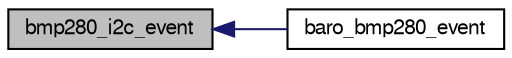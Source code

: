 digraph "bmp280_i2c_event"
{
  edge [fontname="FreeSans",fontsize="10",labelfontname="FreeSans",labelfontsize="10"];
  node [fontname="FreeSans",fontsize="10",shape=record];
  rankdir="LR";
  Node1 [label="bmp280_i2c_event",height=0.2,width=0.4,color="black", fillcolor="grey75", style="filled", fontcolor="black"];
  Node1 -> Node2 [dir="back",color="midnightblue",fontsize="10",style="solid",fontname="FreeSans"];
  Node2 [label="baro_bmp280_event",height=0.2,width=0.4,color="black", fillcolor="white", style="filled",URL="$baro__bmp280__i2c_8h.html#af54cb2d222ce142b39a34c7c777c6be0"];
}
